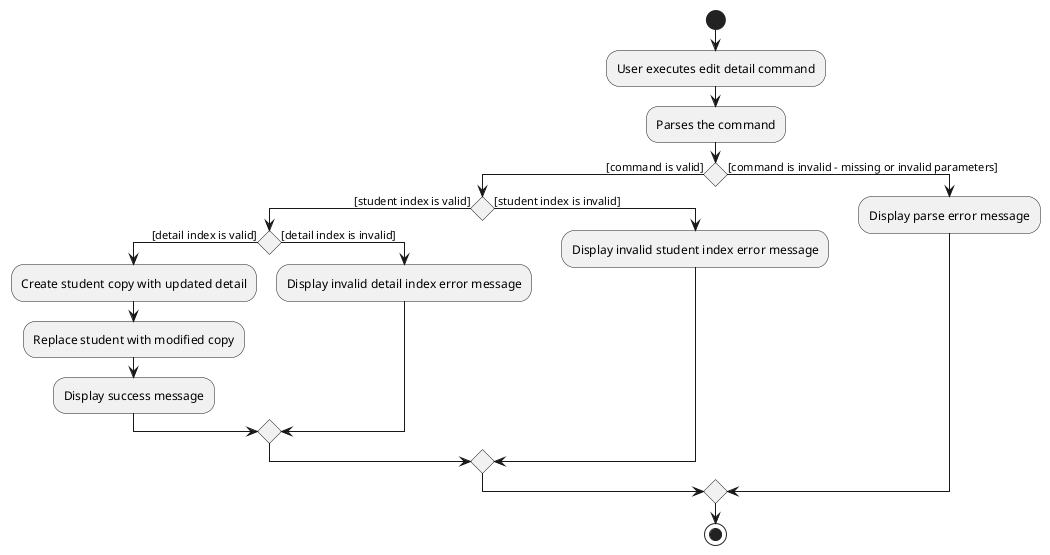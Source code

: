 @startuml
start
:User executes edit detail command;
:Parses the command;
if() then([command is valid])
    if() then([student index is valid])
        if() then([detail index is valid])
            :Create student copy with updated detail;
            :Replace student with modified copy;
            :Display success message;
        else([detail index is invalid])
            :Display invalid detail index error message;
        endif
    else([student index is invalid])
        :Display invalid student index error message;
    endif
else ([command is invalid - missing or invalid parameters])
    :Display parse error message;
endif
stop
@enduml